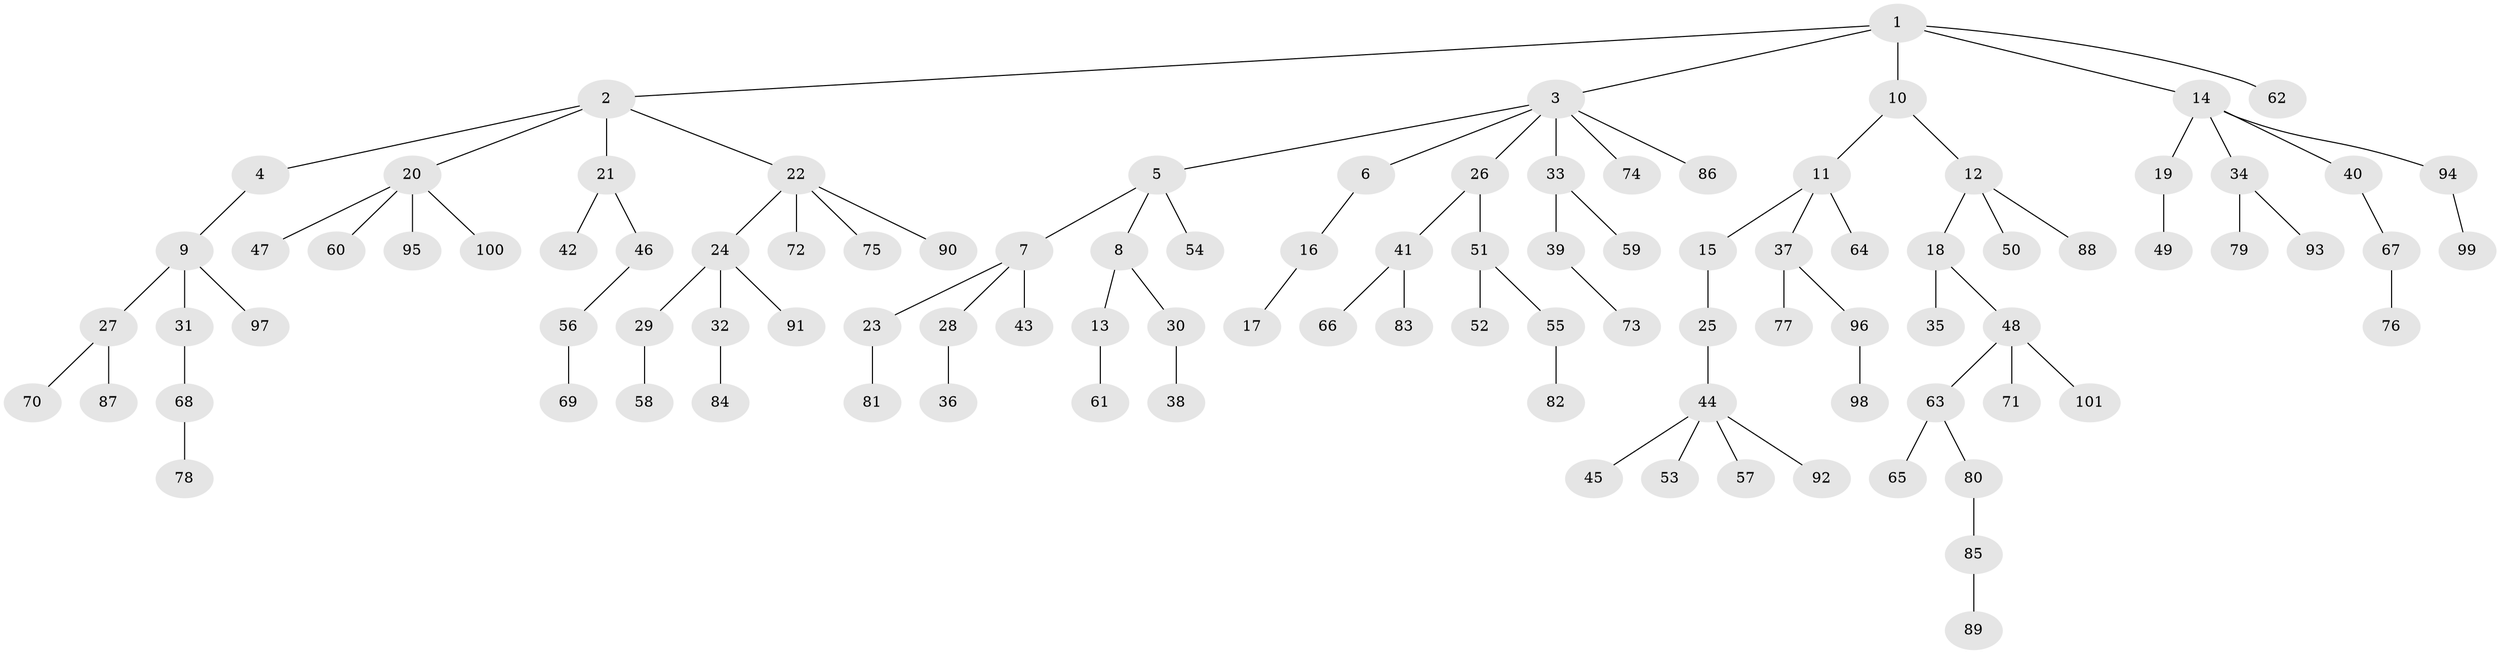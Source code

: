 // coarse degree distribution, {6: 0.05714285714285714, 4: 0.04285714285714286, 3: 0.11428571428571428, 2: 0.18571428571428572, 5: 0.014285714285714285, 1: 0.5714285714285714, 7: 0.014285714285714285}
// Generated by graph-tools (version 1.1) at 2025/24/03/03/25 07:24:07]
// undirected, 101 vertices, 100 edges
graph export_dot {
graph [start="1"]
  node [color=gray90,style=filled];
  1;
  2;
  3;
  4;
  5;
  6;
  7;
  8;
  9;
  10;
  11;
  12;
  13;
  14;
  15;
  16;
  17;
  18;
  19;
  20;
  21;
  22;
  23;
  24;
  25;
  26;
  27;
  28;
  29;
  30;
  31;
  32;
  33;
  34;
  35;
  36;
  37;
  38;
  39;
  40;
  41;
  42;
  43;
  44;
  45;
  46;
  47;
  48;
  49;
  50;
  51;
  52;
  53;
  54;
  55;
  56;
  57;
  58;
  59;
  60;
  61;
  62;
  63;
  64;
  65;
  66;
  67;
  68;
  69;
  70;
  71;
  72;
  73;
  74;
  75;
  76;
  77;
  78;
  79;
  80;
  81;
  82;
  83;
  84;
  85;
  86;
  87;
  88;
  89;
  90;
  91;
  92;
  93;
  94;
  95;
  96;
  97;
  98;
  99;
  100;
  101;
  1 -- 2;
  1 -- 3;
  1 -- 10;
  1 -- 14;
  1 -- 62;
  2 -- 4;
  2 -- 20;
  2 -- 21;
  2 -- 22;
  3 -- 5;
  3 -- 6;
  3 -- 26;
  3 -- 33;
  3 -- 74;
  3 -- 86;
  4 -- 9;
  5 -- 7;
  5 -- 8;
  5 -- 54;
  6 -- 16;
  7 -- 23;
  7 -- 28;
  7 -- 43;
  8 -- 13;
  8 -- 30;
  9 -- 27;
  9 -- 31;
  9 -- 97;
  10 -- 11;
  10 -- 12;
  11 -- 15;
  11 -- 37;
  11 -- 64;
  12 -- 18;
  12 -- 50;
  12 -- 88;
  13 -- 61;
  14 -- 19;
  14 -- 34;
  14 -- 40;
  14 -- 94;
  15 -- 25;
  16 -- 17;
  18 -- 35;
  18 -- 48;
  19 -- 49;
  20 -- 47;
  20 -- 60;
  20 -- 95;
  20 -- 100;
  21 -- 42;
  21 -- 46;
  22 -- 24;
  22 -- 72;
  22 -- 75;
  22 -- 90;
  23 -- 81;
  24 -- 29;
  24 -- 32;
  24 -- 91;
  25 -- 44;
  26 -- 41;
  26 -- 51;
  27 -- 70;
  27 -- 87;
  28 -- 36;
  29 -- 58;
  30 -- 38;
  31 -- 68;
  32 -- 84;
  33 -- 39;
  33 -- 59;
  34 -- 79;
  34 -- 93;
  37 -- 77;
  37 -- 96;
  39 -- 73;
  40 -- 67;
  41 -- 66;
  41 -- 83;
  44 -- 45;
  44 -- 53;
  44 -- 57;
  44 -- 92;
  46 -- 56;
  48 -- 63;
  48 -- 71;
  48 -- 101;
  51 -- 52;
  51 -- 55;
  55 -- 82;
  56 -- 69;
  63 -- 65;
  63 -- 80;
  67 -- 76;
  68 -- 78;
  80 -- 85;
  85 -- 89;
  94 -- 99;
  96 -- 98;
}
